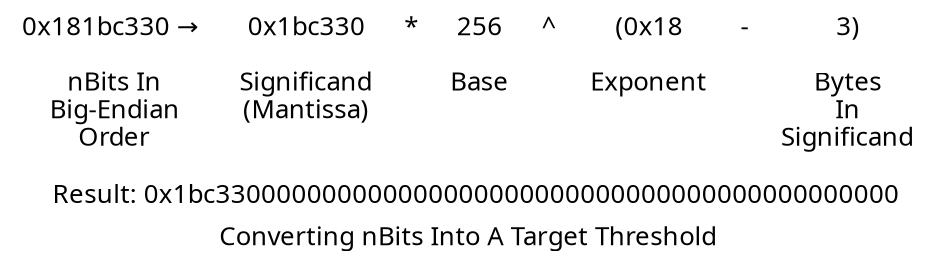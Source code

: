 digraph {

size=6.25;
rankdir=TB
//splines = ortho;
ranksep = 0.0;
nodesep = 0.0;

edge [ penwidth = 1.75, fontname="Sans" ]
node [ penwidth = 1.75, shape = "none", fontname="Sans", width = 0, height = 0]
graph [ penwidth = 0, fontname="Sans" ]

nbits [ label = "0x181bc330 → \n \nnBits In\nBig-Endian\nOrder" ];

significand [ label = "0x1bc330\n \nSignificand\n(Mantissa)\n " ];
times [ label = "*\n \n \n \n " ];

base [ label = "256\n \nBase\n \n " ];
exp [ label = "^\n \n \n \n " ];
exponent [ label = "(0x18\n \nExponent\n \n " ];
minus [ label = "-\n \n \n \n " ];
negative [ label = "3)\n \nBytes\nIn\nSignificand" ];

base -> result [ style = "invis" ];

result [ label = "Result: 0x1bc330000000000000000000000000000000000000000000 " ];

label = "Converting nBits Into A Target Threshold"
}
